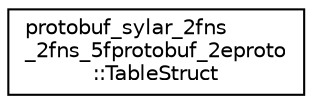 digraph "类继承关系图"
{
 // LATEX_PDF_SIZE
  edge [fontname="Helvetica",fontsize="10",labelfontname="Helvetica",labelfontsize="10"];
  node [fontname="Helvetica",fontsize="10",shape=record];
  rankdir="LR";
  Node0 [label="protobuf_sylar_2fns\l_2fns_5fprotobuf_2eproto\l::TableStruct",height=0.2,width=0.4,color="black", fillcolor="white", style="filled",URL="$structprotobuf__sylar__2fns__2fns__5fprotobuf__2eproto_1_1TableStruct.html",tooltip=" "];
}
